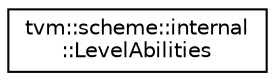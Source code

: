 digraph "Graphical Class Hierarchy"
{
  edge [fontname="Helvetica",fontsize="10",labelfontname="Helvetica",labelfontsize="10"];
  node [fontname="Helvetica",fontsize="10",shape=record];
  rankdir="LR";
  Node0 [label="tvm::scheme::internal\l::LevelAbilities",height=0.2,width=0.4,color="black", fillcolor="white", style="filled",URL="$classtvm_1_1scheme_1_1internal_1_1LevelAbilities.html"];
}
